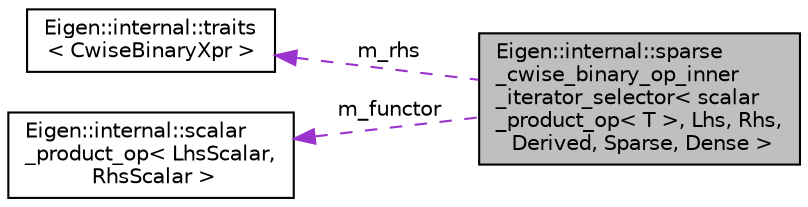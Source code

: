 digraph "Eigen::internal::sparse_cwise_binary_op_inner_iterator_selector&lt; scalar_product_op&lt; T &gt;, Lhs, Rhs, Derived, Sparse, Dense &gt;"
{
  edge [fontname="Helvetica",fontsize="10",labelfontname="Helvetica",labelfontsize="10"];
  node [fontname="Helvetica",fontsize="10",shape=record];
  rankdir="LR";
  Node1 [label="Eigen::internal::sparse\l_cwise_binary_op_inner\l_iterator_selector\< scalar\l_product_op\< T \>, Lhs, Rhs,\l Derived, Sparse, Dense \>",height=0.2,width=0.4,color="black", fillcolor="grey75", style="filled" fontcolor="black"];
  Node2 -> Node1 [dir="back",color="darkorchid3",fontsize="10",style="dashed",label=" m_rhs" ,fontname="Helvetica"];
  Node2 [label="Eigen::internal::traits\l\< CwiseBinaryXpr \>",height=0.2,width=0.4,color="black", fillcolor="white", style="filled",URL="$structEigen_1_1internal_1_1traits.html"];
  Node3 -> Node1 [dir="back",color="darkorchid3",fontsize="10",style="dashed",label=" m_functor" ,fontname="Helvetica"];
  Node3 [label="Eigen::internal::scalar\l_product_op\< LhsScalar,\l RhsScalar \>",height=0.2,width=0.4,color="black", fillcolor="white", style="filled",URL="$structEigen_1_1internal_1_1scalar__product__op.html"];
}
